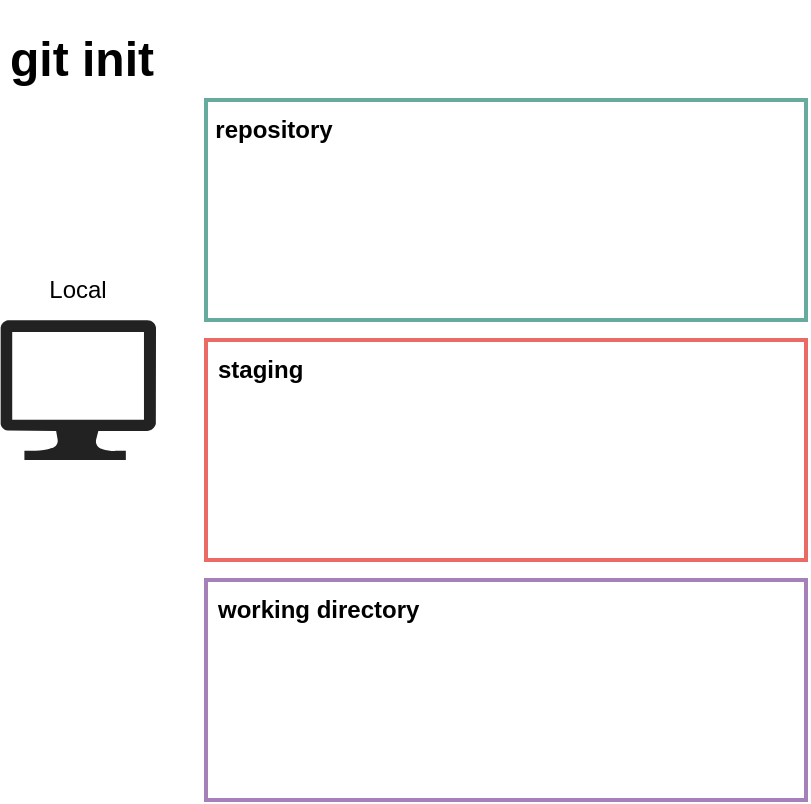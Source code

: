 <mxfile version="21.1.2" type="device" pages="7">
  <diagram name="git-init" id="-YxyPpJIQUArzZvzlgh2">
    <mxGraphModel dx="953" dy="674" grid="1" gridSize="10" guides="1" tooltips="1" connect="1" arrows="1" fold="1" page="1" pageScale="1" pageWidth="827" pageHeight="1169" math="0" shadow="0">
      <root>
        <mxCell id="0" />
        <mxCell id="1" parent="0" />
        <mxCell id="ZlquYvv8OyFAxpBDzK-X-1" value="&lt;h1&gt;git init&lt;/h1&gt;&lt;p&gt;&lt;br&gt;&lt;/p&gt;" style="text;html=1;strokeColor=none;fillColor=none;spacing=5;spacingTop=-20;whiteSpace=wrap;overflow=hidden;rounded=0;" parent="1" vertex="1">
          <mxGeometry x="87.22" y="210" width="190" height="70" as="geometry" />
        </mxCell>
        <mxCell id="yZu9iDbFmFyv74gO4Je9-7" value="" style="rounded=0;whiteSpace=wrap;html=1;strokeWidth=2;strokeColor=#67AB9F;" parent="1" vertex="1">
          <mxGeometry x="190" y="250" width="300" height="110" as="geometry" />
        </mxCell>
        <mxCell id="yZu9iDbFmFyv74gO4Je9-2" value="" style="sketch=0;aspect=fixed;pointerEvents=1;shadow=0;dashed=0;html=1;strokeColor=none;labelPosition=center;verticalLabelPosition=bottom;verticalAlign=top;align=center;fillColor=#222222;shape=mxgraph.azure.computer" parent="1" vertex="1">
          <mxGeometry x="87.22" y="360" width="77.78" height="70" as="geometry" />
        </mxCell>
        <mxCell id="yZu9iDbFmFyv74gO4Je9-3" value="Local" style="text;html=1;strokeColor=none;fillColor=none;align=center;verticalAlign=middle;whiteSpace=wrap;rounded=0;" parent="1" vertex="1">
          <mxGeometry x="96.11" y="330" width="60" height="30" as="geometry" />
        </mxCell>
        <mxCell id="yZu9iDbFmFyv74gO4Je9-8" value="repository" style="text;html=1;strokeColor=none;fillColor=none;align=center;verticalAlign=middle;whiteSpace=wrap;rounded=0;fontStyle=1" parent="1" vertex="1">
          <mxGeometry x="194" y="250" width="60" height="30" as="geometry" />
        </mxCell>
        <mxCell id="cRdxDxRjVK9_Y9O7wucG-1" value="" style="rounded=0;whiteSpace=wrap;html=1;strokeWidth=2;strokeColor=#EA6B66;" parent="1" vertex="1">
          <mxGeometry x="190" y="370" width="300" height="110" as="geometry" />
        </mxCell>
        <mxCell id="cRdxDxRjVK9_Y9O7wucG-2" value="staging" style="text;html=1;strokeColor=none;fillColor=none;align=left;verticalAlign=middle;whiteSpace=wrap;rounded=0;fontStyle=1" parent="1" vertex="1">
          <mxGeometry x="194" y="370" width="60" height="30" as="geometry" />
        </mxCell>
        <mxCell id="cRdxDxRjVK9_Y9O7wucG-3" value="" style="rounded=0;whiteSpace=wrap;html=1;strokeWidth=2;strokeColor=#A680B8;" parent="1" vertex="1">
          <mxGeometry x="190" y="490" width="300" height="110" as="geometry" />
        </mxCell>
        <mxCell id="cRdxDxRjVK9_Y9O7wucG-4" value="working directory" style="text;html=1;strokeColor=none;fillColor=none;align=left;verticalAlign=middle;whiteSpace=wrap;rounded=0;fontStyle=1" parent="1" vertex="1">
          <mxGeometry x="194" y="490" width="116" height="30" as="geometry" />
        </mxCell>
      </root>
    </mxGraphModel>
  </diagram>
  <diagram name="git-file" id="vsoEqmSqKzCADp6hCpRs">
    <mxGraphModel dx="953" dy="674" grid="1" gridSize="10" guides="1" tooltips="1" connect="1" arrows="1" fold="1" page="1" pageScale="1" pageWidth="827" pageHeight="1169" math="0" shadow="0">
      <root>
        <mxCell id="FIYHvJH0AeBGkTyXwpkK-0" />
        <mxCell id="FIYHvJH0AeBGkTyXwpkK-1" parent="FIYHvJH0AeBGkTyXwpkK-0" />
        <mxCell id="6olMR2F98lCyMHbFJEq0-2" value="&lt;h1&gt;Edit README.md&lt;/h1&gt;&lt;p&gt;&lt;br&gt;&lt;/p&gt;" style="text;html=1;strokeColor=none;fillColor=none;spacing=5;spacingTop=-20;whiteSpace=wrap;overflow=hidden;rounded=0;" parent="FIYHvJH0AeBGkTyXwpkK-1" vertex="1">
          <mxGeometry x="260" y="300" width="270" height="70" as="geometry" />
        </mxCell>
        <mxCell id="Saw3qlOga7E181A_jt4V-0" value="" style="rounded=0;whiteSpace=wrap;html=1;strokeWidth=2;strokeColor=#67AB9F;" parent="FIYHvJH0AeBGkTyXwpkK-1" vertex="1">
          <mxGeometry x="362.78" y="350" width="300" height="110" as="geometry" />
        </mxCell>
        <mxCell id="Saw3qlOga7E181A_jt4V-1" value="" style="sketch=0;aspect=fixed;pointerEvents=1;shadow=0;dashed=0;html=1;strokeColor=none;labelPosition=center;verticalLabelPosition=bottom;verticalAlign=top;align=center;fillColor=#222222;shape=mxgraph.azure.computer" parent="FIYHvJH0AeBGkTyXwpkK-1" vertex="1">
          <mxGeometry x="260" y="460" width="77.78" height="70" as="geometry" />
        </mxCell>
        <mxCell id="Saw3qlOga7E181A_jt4V-2" value="Local" style="text;html=1;strokeColor=none;fillColor=none;align=center;verticalAlign=middle;whiteSpace=wrap;rounded=0;" parent="FIYHvJH0AeBGkTyXwpkK-1" vertex="1">
          <mxGeometry x="268.89" y="430" width="60" height="30" as="geometry" />
        </mxCell>
        <mxCell id="Saw3qlOga7E181A_jt4V-3" value="repository" style="text;html=1;strokeColor=none;fillColor=none;align=center;verticalAlign=middle;whiteSpace=wrap;rounded=0;fontStyle=1" parent="FIYHvJH0AeBGkTyXwpkK-1" vertex="1">
          <mxGeometry x="366.78" y="350" width="60" height="30" as="geometry" />
        </mxCell>
        <mxCell id="Saw3qlOga7E181A_jt4V-4" value="" style="rounded=0;whiteSpace=wrap;html=1;strokeWidth=2;strokeColor=#EA6B66;" parent="FIYHvJH0AeBGkTyXwpkK-1" vertex="1">
          <mxGeometry x="362.78" y="470" width="300" height="110" as="geometry" />
        </mxCell>
        <mxCell id="Saw3qlOga7E181A_jt4V-5" value="staging" style="text;html=1;strokeColor=none;fillColor=none;align=left;verticalAlign=middle;whiteSpace=wrap;rounded=0;fontStyle=1" parent="FIYHvJH0AeBGkTyXwpkK-1" vertex="1">
          <mxGeometry x="366.78" y="470" width="60" height="30" as="geometry" />
        </mxCell>
        <mxCell id="Saw3qlOga7E181A_jt4V-6" value="" style="rounded=0;whiteSpace=wrap;html=1;strokeWidth=2;strokeColor=#A680B8;" parent="FIYHvJH0AeBGkTyXwpkK-1" vertex="1">
          <mxGeometry x="362.78" y="590" width="300" height="110" as="geometry" />
        </mxCell>
        <mxCell id="Saw3qlOga7E181A_jt4V-7" value="working directory" style="text;html=1;strokeColor=none;fillColor=none;align=left;verticalAlign=middle;whiteSpace=wrap;rounded=0;fontStyle=1" parent="FIYHvJH0AeBGkTyXwpkK-1" vertex="1">
          <mxGeometry x="366.78" y="590" width="113.22" height="30" as="geometry" />
        </mxCell>
        <mxCell id="6olMR2F98lCyMHbFJEq0-0" value="" style="whiteSpace=wrap;html=1;shape=mxgraph.basic.document" parent="FIYHvJH0AeBGkTyXwpkK-1" vertex="1">
          <mxGeometry x="394" y="630" width="40" height="40" as="geometry" />
        </mxCell>
        <mxCell id="6olMR2F98lCyMHbFJEq0-1" value="README.md" style="text;html=1;align=center;verticalAlign=middle;resizable=0;points=[];autosize=1;strokeColor=none;fillColor=none;" parent="FIYHvJH0AeBGkTyXwpkK-1" vertex="1">
          <mxGeometry x="369" y="670" width="90" height="30" as="geometry" />
        </mxCell>
      </root>
    </mxGraphModel>
  </diagram>
  <diagram name="git-add" id="ITcef8kENN064lZRTPvi">
    <mxGraphModel dx="953" dy="674" grid="1" gridSize="10" guides="1" tooltips="1" connect="1" arrows="1" fold="1" page="1" pageScale="1" pageWidth="827" pageHeight="1169" math="0" shadow="0">
      <root>
        <mxCell id="UZeBuf4rFTnawCBUfYBG-0" />
        <mxCell id="UZeBuf4rFTnawCBUfYBG-1" parent="UZeBuf4rFTnawCBUfYBG-0" />
        <mxCell id="QjUlexEIWqS3jKyvGFIQ-0" value="" style="rounded=0;whiteSpace=wrap;html=1;strokeWidth=2;strokeColor=#67AB9F;" parent="UZeBuf4rFTnawCBUfYBG-1" vertex="1">
          <mxGeometry x="190" y="250" width="300" height="110" as="geometry" />
        </mxCell>
        <mxCell id="QjUlexEIWqS3jKyvGFIQ-1" value="" style="sketch=0;aspect=fixed;pointerEvents=1;shadow=0;dashed=0;html=1;strokeColor=none;labelPosition=center;verticalLabelPosition=bottom;verticalAlign=top;align=center;fillColor=#222222;shape=mxgraph.azure.computer" parent="UZeBuf4rFTnawCBUfYBG-1" vertex="1">
          <mxGeometry x="87.22" y="360" width="77.78" height="70" as="geometry" />
        </mxCell>
        <mxCell id="QjUlexEIWqS3jKyvGFIQ-2" value="Local" style="text;html=1;strokeColor=none;fillColor=none;align=center;verticalAlign=middle;whiteSpace=wrap;rounded=0;" parent="UZeBuf4rFTnawCBUfYBG-1" vertex="1">
          <mxGeometry x="96.11" y="330" width="60" height="30" as="geometry" />
        </mxCell>
        <mxCell id="QjUlexEIWqS3jKyvGFIQ-3" value="repository" style="text;html=1;strokeColor=none;fillColor=none;align=center;verticalAlign=middle;whiteSpace=wrap;rounded=0;fontStyle=1" parent="UZeBuf4rFTnawCBUfYBG-1" vertex="1">
          <mxGeometry x="194" y="250" width="60" height="30" as="geometry" />
        </mxCell>
        <mxCell id="QjUlexEIWqS3jKyvGFIQ-4" value="" style="rounded=0;whiteSpace=wrap;html=1;strokeWidth=2;strokeColor=#EA6B66;" parent="UZeBuf4rFTnawCBUfYBG-1" vertex="1">
          <mxGeometry x="190" y="370" width="300" height="110" as="geometry" />
        </mxCell>
        <mxCell id="QjUlexEIWqS3jKyvGFIQ-5" value="staging" style="text;html=1;strokeColor=none;fillColor=none;align=left;verticalAlign=middle;whiteSpace=wrap;rounded=0;fontStyle=1" parent="UZeBuf4rFTnawCBUfYBG-1" vertex="1">
          <mxGeometry x="194" y="370" width="60" height="30" as="geometry" />
        </mxCell>
        <mxCell id="QjUlexEIWqS3jKyvGFIQ-6" value="" style="rounded=0;whiteSpace=wrap;html=1;strokeWidth=2;strokeColor=#A680B8;" parent="UZeBuf4rFTnawCBUfYBG-1" vertex="1">
          <mxGeometry x="190" y="490" width="300" height="110" as="geometry" />
        </mxCell>
        <mxCell id="QjUlexEIWqS3jKyvGFIQ-7" value="working directory" style="text;html=1;strokeColor=none;fillColor=none;align=left;verticalAlign=middle;whiteSpace=wrap;rounded=0;fontStyle=1" parent="UZeBuf4rFTnawCBUfYBG-1" vertex="1">
          <mxGeometry x="194" y="490" width="116" height="30" as="geometry" />
        </mxCell>
        <mxCell id="QjUlexEIWqS3jKyvGFIQ-8" value="" style="whiteSpace=wrap;html=1;shape=mxgraph.basic.document" parent="UZeBuf4rFTnawCBUfYBG-1" vertex="1">
          <mxGeometry x="215" y="410" width="40" height="40" as="geometry" />
        </mxCell>
        <mxCell id="QjUlexEIWqS3jKyvGFIQ-9" value="README.md" style="text;html=1;align=center;verticalAlign=middle;resizable=0;points=[];autosize=1;strokeColor=none;fillColor=none;" parent="UZeBuf4rFTnawCBUfYBG-1" vertex="1">
          <mxGeometry x="190" y="450" width="90" height="30" as="geometry" />
        </mxCell>
        <mxCell id="dAOEFKQYgUzx5aFdq-kA-0" value="&lt;h1&gt;git add README.md&lt;/h1&gt;" style="text;html=1;strokeColor=none;fillColor=none;spacing=5;spacingTop=-20;whiteSpace=wrap;overflow=hidden;rounded=0;" parent="UZeBuf4rFTnawCBUfYBG-1" vertex="1">
          <mxGeometry x="80" y="190" width="270" height="70" as="geometry" />
        </mxCell>
      </root>
    </mxGraphModel>
  </diagram>
  <diagram name="git-commit" id="_FfShILvcAFEhgcJJ4aj">
    <mxGraphModel dx="953" dy="674" grid="1" gridSize="10" guides="1" tooltips="1" connect="1" arrows="1" fold="1" page="1" pageScale="1" pageWidth="827" pageHeight="1169" math="0" shadow="0">
      <root>
        <mxCell id="XSUbhdxcEVcOYjpkGr-C-0" />
        <mxCell id="XSUbhdxcEVcOYjpkGr-C-1" parent="XSUbhdxcEVcOYjpkGr-C-0" />
        <mxCell id="XSUbhdxcEVcOYjpkGr-C-2" value="" style="rounded=0;whiteSpace=wrap;html=1;strokeWidth=2;strokeColor=#67AB9F;" parent="XSUbhdxcEVcOYjpkGr-C-1" vertex="1">
          <mxGeometry x="190" y="250" width="300" height="110" as="geometry" />
        </mxCell>
        <mxCell id="XSUbhdxcEVcOYjpkGr-C-3" value="" style="sketch=0;aspect=fixed;pointerEvents=1;shadow=0;dashed=0;html=1;strokeColor=none;labelPosition=center;verticalLabelPosition=bottom;verticalAlign=top;align=center;fillColor=#222222;shape=mxgraph.azure.computer" parent="XSUbhdxcEVcOYjpkGr-C-1" vertex="1">
          <mxGeometry x="87.22" y="360" width="77.78" height="70" as="geometry" />
        </mxCell>
        <mxCell id="XSUbhdxcEVcOYjpkGr-C-4" value="Local" style="text;html=1;strokeColor=none;fillColor=none;align=center;verticalAlign=middle;whiteSpace=wrap;rounded=0;" parent="XSUbhdxcEVcOYjpkGr-C-1" vertex="1">
          <mxGeometry x="96.11" y="330" width="60" height="30" as="geometry" />
        </mxCell>
        <mxCell id="XSUbhdxcEVcOYjpkGr-C-5" value="repository" style="text;html=1;strokeColor=none;fillColor=none;align=center;verticalAlign=middle;whiteSpace=wrap;rounded=0;fontStyle=1" parent="XSUbhdxcEVcOYjpkGr-C-1" vertex="1">
          <mxGeometry x="194" y="250" width="60" height="30" as="geometry" />
        </mxCell>
        <mxCell id="XSUbhdxcEVcOYjpkGr-C-6" value="" style="rounded=0;whiteSpace=wrap;html=1;strokeWidth=2;strokeColor=#EA6B66;" parent="XSUbhdxcEVcOYjpkGr-C-1" vertex="1">
          <mxGeometry x="190" y="370" width="300" height="110" as="geometry" />
        </mxCell>
        <mxCell id="XSUbhdxcEVcOYjpkGr-C-7" value="staging" style="text;html=1;strokeColor=none;fillColor=none;align=left;verticalAlign=middle;whiteSpace=wrap;rounded=0;fontStyle=1" parent="XSUbhdxcEVcOYjpkGr-C-1" vertex="1">
          <mxGeometry x="194" y="370" width="60" height="30" as="geometry" />
        </mxCell>
        <mxCell id="XSUbhdxcEVcOYjpkGr-C-8" value="" style="rounded=0;whiteSpace=wrap;html=1;strokeWidth=2;strokeColor=#A680B8;" parent="XSUbhdxcEVcOYjpkGr-C-1" vertex="1">
          <mxGeometry x="190" y="490" width="300" height="110" as="geometry" />
        </mxCell>
        <mxCell id="XSUbhdxcEVcOYjpkGr-C-9" value="working directory" style="text;html=1;strokeColor=none;fillColor=none;align=left;verticalAlign=middle;whiteSpace=wrap;rounded=0;fontStyle=1" parent="XSUbhdxcEVcOYjpkGr-C-1" vertex="1">
          <mxGeometry x="194" y="490" width="116" height="30" as="geometry" />
        </mxCell>
        <mxCell id="XSUbhdxcEVcOYjpkGr-C-10" value="" style="whiteSpace=wrap;html=1;shape=mxgraph.basic.document" parent="XSUbhdxcEVcOYjpkGr-C-1" vertex="1">
          <mxGeometry x="215" y="290" width="40" height="40" as="geometry" />
        </mxCell>
        <mxCell id="XSUbhdxcEVcOYjpkGr-C-11" value="README.md" style="text;html=1;align=center;verticalAlign=middle;resizable=0;points=[];autosize=1;strokeColor=none;fillColor=none;" parent="XSUbhdxcEVcOYjpkGr-C-1" vertex="1">
          <mxGeometry x="190" y="330" width="90" height="30" as="geometry" />
        </mxCell>
        <mxCell id="XSUbhdxcEVcOYjpkGr-C-12" value="&lt;h1&gt;git commit -m &quot;message&quot;&lt;/h1&gt;" style="text;html=1;strokeColor=none;fillColor=none;spacing=5;spacingTop=-20;whiteSpace=wrap;overflow=hidden;rounded=0;" parent="XSUbhdxcEVcOYjpkGr-C-1" vertex="1">
          <mxGeometry x="80" y="190" width="350" height="70" as="geometry" />
        </mxCell>
      </root>
    </mxGraphModel>
  </diagram>
  <diagram id="oav_KaQNIgASNn9GYi1O" name="create-github">
    <mxGraphModel dx="953" dy="674" grid="1" gridSize="10" guides="1" tooltips="1" connect="1" arrows="1" fold="1" page="1" pageScale="1" pageWidth="827" pageHeight="1169" math="0" shadow="0">
      <root>
        <mxCell id="0" />
        <mxCell id="1" parent="0" />
        <mxCell id="a9VAbbiZVvmUka3tZX2u-1" value="" style="rounded=0;whiteSpace=wrap;html=1;strokeWidth=2;strokeColor=#67AB9F;" parent="1" vertex="1">
          <mxGeometry x="190" y="250" width="300" height="110" as="geometry" />
        </mxCell>
        <mxCell id="a9VAbbiZVvmUka3tZX2u-2" value="" style="sketch=0;aspect=fixed;pointerEvents=1;shadow=0;dashed=0;html=1;strokeColor=none;labelPosition=center;verticalLabelPosition=bottom;verticalAlign=top;align=center;fillColor=#222222;shape=mxgraph.azure.computer" parent="1" vertex="1">
          <mxGeometry x="87.22" y="360" width="77.78" height="70" as="geometry" />
        </mxCell>
        <mxCell id="a9VAbbiZVvmUka3tZX2u-3" value="Local" style="text;html=1;strokeColor=none;fillColor=none;align=center;verticalAlign=middle;whiteSpace=wrap;rounded=0;" parent="1" vertex="1">
          <mxGeometry x="96.11" y="330" width="60" height="30" as="geometry" />
        </mxCell>
        <mxCell id="a9VAbbiZVvmUka3tZX2u-4" value="repository" style="text;html=1;strokeColor=none;fillColor=none;align=center;verticalAlign=middle;whiteSpace=wrap;rounded=0;fontStyle=1" parent="1" vertex="1">
          <mxGeometry x="194" y="250" width="60" height="30" as="geometry" />
        </mxCell>
        <mxCell id="a9VAbbiZVvmUka3tZX2u-5" value="" style="rounded=0;whiteSpace=wrap;html=1;strokeWidth=2;strokeColor=#EA6B66;" parent="1" vertex="1">
          <mxGeometry x="190" y="370" width="300" height="110" as="geometry" />
        </mxCell>
        <mxCell id="a9VAbbiZVvmUka3tZX2u-6" value="staging" style="text;html=1;strokeColor=none;fillColor=none;align=left;verticalAlign=middle;whiteSpace=wrap;rounded=0;fontStyle=1" parent="1" vertex="1">
          <mxGeometry x="194" y="370" width="60" height="30" as="geometry" />
        </mxCell>
        <mxCell id="a9VAbbiZVvmUka3tZX2u-7" value="" style="rounded=0;whiteSpace=wrap;html=1;strokeWidth=2;strokeColor=#A680B8;" parent="1" vertex="1">
          <mxGeometry x="190" y="490" width="300" height="110" as="geometry" />
        </mxCell>
        <mxCell id="a9VAbbiZVvmUka3tZX2u-8" value="working directory" style="text;html=1;strokeColor=none;fillColor=none;align=left;verticalAlign=middle;whiteSpace=wrap;rounded=0;fontStyle=1" parent="1" vertex="1">
          <mxGeometry x="194" y="490" width="116" height="30" as="geometry" />
        </mxCell>
        <mxCell id="a9VAbbiZVvmUka3tZX2u-11" value="&lt;h1&gt;Create repository on GitHub.com&lt;/h1&gt;" style="text;html=1;strokeColor=none;fillColor=none;spacing=5;spacingTop=-20;whiteSpace=wrap;overflow=hidden;rounded=0;" parent="1" vertex="1">
          <mxGeometry x="80" y="190" width="430" height="70" as="geometry" />
        </mxCell>
        <mxCell id="a9VAbbiZVvmUka3tZX2u-12" value="" style="verticalLabelPosition=bottom;html=1;verticalAlign=top;align=center;strokeColor=none;fillColor=#333333;shape=mxgraph.azure.github_code;pointerEvents=1;" parent="1" vertex="1">
          <mxGeometry x="610" y="180" width="50" height="50" as="geometry" />
        </mxCell>
        <mxCell id="a9VAbbiZVvmUka3tZX2u-13" value="GitHub" style="text;html=1;strokeColor=none;fillColor=none;align=center;verticalAlign=middle;whiteSpace=wrap;rounded=0;" parent="1" vertex="1">
          <mxGeometry x="604" y="150" width="60" height="30" as="geometry" />
        </mxCell>
        <mxCell id="a9VAbbiZVvmUka3tZX2u-26" value="" style="rounded=0;whiteSpace=wrap;html=1;strokeWidth=2;strokeColor=#67AB9F;" parent="1" vertex="1">
          <mxGeometry x="610" y="240" width="300" height="130" as="geometry" />
        </mxCell>
        <mxCell id="a9VAbbiZVvmUka3tZX2u-27" value="repository" style="text;html=1;strokeColor=none;fillColor=none;align=center;verticalAlign=middle;whiteSpace=wrap;rounded=0;fontStyle=1" parent="1" vertex="1">
          <mxGeometry x="614" y="240" width="60" height="30" as="geometry" />
        </mxCell>
        <mxCell id="hScLiqYNuRBypge_krDD-1" value="" style="whiteSpace=wrap;html=1;shape=mxgraph.basic.document" parent="1" vertex="1">
          <mxGeometry x="215" y="290" width="40" height="40" as="geometry" />
        </mxCell>
        <mxCell id="hScLiqYNuRBypge_krDD-2" value="README.md" style="text;html=1;align=center;verticalAlign=middle;resizable=0;points=[];autosize=1;strokeColor=none;fillColor=none;" parent="1" vertex="1">
          <mxGeometry x="190" y="330" width="90" height="30" as="geometry" />
        </mxCell>
      </root>
    </mxGraphModel>
  </diagram>
  <diagram name="github-remote-add" id="JijEMHi6HCqEIebqfVGM">
    <mxGraphModel dx="953" dy="674" grid="1" gridSize="10" guides="1" tooltips="1" connect="1" arrows="1" fold="1" page="1" pageScale="1" pageWidth="827" pageHeight="1169" math="0" shadow="0">
      <root>
        <mxCell id="IJfOhzG1JKlrrVF2jmxx-0" />
        <mxCell id="IJfOhzG1JKlrrVF2jmxx-1" parent="IJfOhzG1JKlrrVF2jmxx-0" />
        <mxCell id="IJfOhzG1JKlrrVF2jmxx-2" value="" style="rounded=0;whiteSpace=wrap;html=1;strokeWidth=2;strokeColor=#67AB9F;" parent="IJfOhzG1JKlrrVF2jmxx-1" vertex="1">
          <mxGeometry x="190" y="250" width="300" height="110" as="geometry" />
        </mxCell>
        <mxCell id="IJfOhzG1JKlrrVF2jmxx-3" value="" style="sketch=0;aspect=fixed;pointerEvents=1;shadow=0;dashed=0;html=1;strokeColor=none;labelPosition=center;verticalLabelPosition=bottom;verticalAlign=top;align=center;fillColor=#222222;shape=mxgraph.azure.computer" parent="IJfOhzG1JKlrrVF2jmxx-1" vertex="1">
          <mxGeometry x="87.22" y="360" width="77.78" height="70" as="geometry" />
        </mxCell>
        <mxCell id="IJfOhzG1JKlrrVF2jmxx-4" value="Local" style="text;html=1;strokeColor=none;fillColor=none;align=center;verticalAlign=middle;whiteSpace=wrap;rounded=0;" parent="IJfOhzG1JKlrrVF2jmxx-1" vertex="1">
          <mxGeometry x="96.11" y="330" width="60" height="30" as="geometry" />
        </mxCell>
        <mxCell id="IJfOhzG1JKlrrVF2jmxx-5" value="repository" style="text;html=1;strokeColor=none;fillColor=none;align=center;verticalAlign=middle;whiteSpace=wrap;rounded=0;fontStyle=1" parent="IJfOhzG1JKlrrVF2jmxx-1" vertex="1">
          <mxGeometry x="194" y="250" width="60" height="30" as="geometry" />
        </mxCell>
        <mxCell id="IJfOhzG1JKlrrVF2jmxx-6" value="" style="rounded=0;whiteSpace=wrap;html=1;strokeWidth=2;strokeColor=#EA6B66;" parent="IJfOhzG1JKlrrVF2jmxx-1" vertex="1">
          <mxGeometry x="190" y="370" width="300" height="110" as="geometry" />
        </mxCell>
        <mxCell id="IJfOhzG1JKlrrVF2jmxx-7" value="staging" style="text;html=1;strokeColor=none;fillColor=none;align=left;verticalAlign=middle;whiteSpace=wrap;rounded=0;fontStyle=1" parent="IJfOhzG1JKlrrVF2jmxx-1" vertex="1">
          <mxGeometry x="194" y="370" width="60" height="30" as="geometry" />
        </mxCell>
        <mxCell id="IJfOhzG1JKlrrVF2jmxx-8" value="" style="rounded=0;whiteSpace=wrap;html=1;strokeWidth=2;strokeColor=#A680B8;" parent="IJfOhzG1JKlrrVF2jmxx-1" vertex="1">
          <mxGeometry x="190" y="490" width="300" height="110" as="geometry" />
        </mxCell>
        <mxCell id="IJfOhzG1JKlrrVF2jmxx-9" value="working directory" style="text;html=1;strokeColor=none;fillColor=none;align=left;verticalAlign=middle;whiteSpace=wrap;rounded=0;fontStyle=1" parent="IJfOhzG1JKlrrVF2jmxx-1" vertex="1">
          <mxGeometry x="194" y="490" width="116" height="30" as="geometry" />
        </mxCell>
        <mxCell id="IJfOhzG1JKlrrVF2jmxx-10" value="&lt;h1&gt;git remote add origin https://~~&lt;/h1&gt;" style="text;html=1;strokeColor=none;fillColor=none;spacing=5;spacingTop=-20;whiteSpace=wrap;overflow=hidden;rounded=0;" parent="IJfOhzG1JKlrrVF2jmxx-1" vertex="1">
          <mxGeometry x="80" y="190" width="430" height="70" as="geometry" />
        </mxCell>
        <mxCell id="IJfOhzG1JKlrrVF2jmxx-11" value="" style="verticalLabelPosition=bottom;html=1;verticalAlign=top;align=center;strokeColor=none;fillColor=#333333;shape=mxgraph.azure.github_code;pointerEvents=1;" parent="IJfOhzG1JKlrrVF2jmxx-1" vertex="1">
          <mxGeometry x="610" y="185" width="50" height="50" as="geometry" />
        </mxCell>
        <mxCell id="IJfOhzG1JKlrrVF2jmxx-12" value="GitHub" style="text;html=1;strokeColor=none;fillColor=none;align=center;verticalAlign=middle;whiteSpace=wrap;rounded=0;" parent="IJfOhzG1JKlrrVF2jmxx-1" vertex="1">
          <mxGeometry x="604" y="155" width="60" height="30" as="geometry" />
        </mxCell>
        <mxCell id="IJfOhzG1JKlrrVF2jmxx-13" value="" style="rounded=0;whiteSpace=wrap;html=1;strokeWidth=2;strokeColor=#67AB9F;" parent="IJfOhzG1JKlrrVF2jmxx-1" vertex="1">
          <mxGeometry x="610" y="245" width="300" height="130" as="geometry" />
        </mxCell>
        <mxCell id="IJfOhzG1JKlrrVF2jmxx-14" value="repository" style="text;html=1;strokeColor=none;fillColor=none;align=center;verticalAlign=middle;whiteSpace=wrap;rounded=0;fontStyle=1" parent="IJfOhzG1JKlrrVF2jmxx-1" vertex="1">
          <mxGeometry x="614" y="245" width="60" height="30" as="geometry" />
        </mxCell>
        <mxCell id="IJfOhzG1JKlrrVF2jmxx-15" value="" style="whiteSpace=wrap;html=1;shape=mxgraph.basic.document" parent="IJfOhzG1JKlrrVF2jmxx-1" vertex="1">
          <mxGeometry x="215" y="290" width="40" height="40" as="geometry" />
        </mxCell>
        <mxCell id="IJfOhzG1JKlrrVF2jmxx-16" value="README.md" style="text;html=1;align=center;verticalAlign=middle;resizable=0;points=[];autosize=1;strokeColor=none;fillColor=none;" parent="IJfOhzG1JKlrrVF2jmxx-1" vertex="1">
          <mxGeometry x="190" y="330" width="90" height="30" as="geometry" />
        </mxCell>
        <mxCell id="IJfOhzG1JKlrrVF2jmxx-19" value="Link" style="text;html=1;strokeColor=none;fillColor=none;align=center;verticalAlign=middle;whiteSpace=wrap;rounded=0;" parent="IJfOhzG1JKlrrVF2jmxx-1" vertex="1">
          <mxGeometry x="520" y="275" width="60" height="30" as="geometry" />
        </mxCell>
        <mxCell id="IJfOhzG1JKlrrVF2jmxx-20" value="" style="endArrow=diamondThin;startArrow=diamondThin;html=1;rounded=0;strokeWidth=4;startFill=1;endFill=1;" parent="IJfOhzG1JKlrrVF2jmxx-1" edge="1">
          <mxGeometry width="50" height="50" relative="1" as="geometry">
            <mxPoint x="518" y="309" as="sourcePoint" />
            <mxPoint x="583" y="309" as="targetPoint" />
          </mxGeometry>
        </mxCell>
      </root>
    </mxGraphModel>
  </diagram>
  <diagram name="git-push" id="IIjg3h3-hwVgYYz0F76M">
    <mxGraphModel dx="953" dy="674" grid="1" gridSize="10" guides="1" tooltips="1" connect="1" arrows="1" fold="1" page="1" pageScale="1" pageWidth="827" pageHeight="1169" math="0" shadow="0">
      <root>
        <mxCell id="UJIzYrHelhGBfIpLEu2i-0" />
        <mxCell id="UJIzYrHelhGBfIpLEu2i-1" parent="UJIzYrHelhGBfIpLEu2i-0" />
        <mxCell id="UJIzYrHelhGBfIpLEu2i-2" value="" style="rounded=0;whiteSpace=wrap;html=1;strokeWidth=2;strokeColor=#67AB9F;" parent="UJIzYrHelhGBfIpLEu2i-1" vertex="1">
          <mxGeometry x="190" y="250" width="300" height="110" as="geometry" />
        </mxCell>
        <mxCell id="UJIzYrHelhGBfIpLEu2i-3" value="" style="sketch=0;aspect=fixed;pointerEvents=1;shadow=0;dashed=0;html=1;strokeColor=none;labelPosition=center;verticalLabelPosition=bottom;verticalAlign=top;align=center;fillColor=#222222;shape=mxgraph.azure.computer" parent="UJIzYrHelhGBfIpLEu2i-1" vertex="1">
          <mxGeometry x="87.22" y="360" width="77.78" height="70" as="geometry" />
        </mxCell>
        <mxCell id="UJIzYrHelhGBfIpLEu2i-4" value="Local" style="text;html=1;strokeColor=none;fillColor=none;align=center;verticalAlign=middle;whiteSpace=wrap;rounded=0;" parent="UJIzYrHelhGBfIpLEu2i-1" vertex="1">
          <mxGeometry x="96.11" y="330" width="60" height="30" as="geometry" />
        </mxCell>
        <mxCell id="UJIzYrHelhGBfIpLEu2i-5" value="repository" style="text;html=1;strokeColor=none;fillColor=none;align=center;verticalAlign=middle;whiteSpace=wrap;rounded=0;fontStyle=1" parent="UJIzYrHelhGBfIpLEu2i-1" vertex="1">
          <mxGeometry x="194" y="250" width="60" height="30" as="geometry" />
        </mxCell>
        <mxCell id="UJIzYrHelhGBfIpLEu2i-6" value="" style="rounded=0;whiteSpace=wrap;html=1;strokeWidth=2;strokeColor=#EA6B66;" parent="UJIzYrHelhGBfIpLEu2i-1" vertex="1">
          <mxGeometry x="190" y="370" width="300" height="110" as="geometry" />
        </mxCell>
        <mxCell id="UJIzYrHelhGBfIpLEu2i-7" value="staging" style="text;html=1;strokeColor=none;fillColor=none;align=left;verticalAlign=middle;whiteSpace=wrap;rounded=0;fontStyle=1" parent="UJIzYrHelhGBfIpLEu2i-1" vertex="1">
          <mxGeometry x="194" y="370" width="60" height="30" as="geometry" />
        </mxCell>
        <mxCell id="UJIzYrHelhGBfIpLEu2i-8" value="" style="rounded=0;whiteSpace=wrap;html=1;strokeWidth=2;strokeColor=#A680B8;" parent="UJIzYrHelhGBfIpLEu2i-1" vertex="1">
          <mxGeometry x="190" y="490" width="300" height="110" as="geometry" />
        </mxCell>
        <mxCell id="UJIzYrHelhGBfIpLEu2i-9" value="working directory" style="text;html=1;strokeColor=none;fillColor=none;align=left;verticalAlign=middle;whiteSpace=wrap;rounded=0;fontStyle=1" parent="UJIzYrHelhGBfIpLEu2i-1" vertex="1">
          <mxGeometry x="194" y="490" width="116" height="30" as="geometry" />
        </mxCell>
        <mxCell id="UJIzYrHelhGBfIpLEu2i-10" value="&lt;h1&gt;git push origin main -u&lt;/h1&gt;" style="text;html=1;strokeColor=none;fillColor=none;spacing=5;spacingTop=-20;whiteSpace=wrap;overflow=hidden;rounded=0;" parent="UJIzYrHelhGBfIpLEu2i-1" vertex="1">
          <mxGeometry x="80" y="190" width="430" height="70" as="geometry" />
        </mxCell>
        <mxCell id="UJIzYrHelhGBfIpLEu2i-11" value="" style="verticalLabelPosition=bottom;html=1;verticalAlign=top;align=center;strokeColor=none;fillColor=#333333;shape=mxgraph.azure.github_code;pointerEvents=1;" parent="UJIzYrHelhGBfIpLEu2i-1" vertex="1">
          <mxGeometry x="610" y="185" width="50" height="50" as="geometry" />
        </mxCell>
        <mxCell id="UJIzYrHelhGBfIpLEu2i-12" value="GitHub" style="text;html=1;strokeColor=none;fillColor=none;align=center;verticalAlign=middle;whiteSpace=wrap;rounded=0;" parent="UJIzYrHelhGBfIpLEu2i-1" vertex="1">
          <mxGeometry x="604" y="155" width="60" height="30" as="geometry" />
        </mxCell>
        <mxCell id="UJIzYrHelhGBfIpLEu2i-13" value="" style="rounded=0;whiteSpace=wrap;html=1;strokeWidth=2;strokeColor=#67AB9F;" parent="UJIzYrHelhGBfIpLEu2i-1" vertex="1">
          <mxGeometry x="610" y="245" width="300" height="130" as="geometry" />
        </mxCell>
        <mxCell id="UJIzYrHelhGBfIpLEu2i-14" value="repository" style="text;html=1;strokeColor=none;fillColor=none;align=center;verticalAlign=middle;whiteSpace=wrap;rounded=0;fontStyle=1" parent="UJIzYrHelhGBfIpLEu2i-1" vertex="1">
          <mxGeometry x="614" y="245" width="60" height="30" as="geometry" />
        </mxCell>
        <mxCell id="UJIzYrHelhGBfIpLEu2i-15" value="" style="whiteSpace=wrap;html=1;shape=mxgraph.basic.document" parent="UJIzYrHelhGBfIpLEu2i-1" vertex="1">
          <mxGeometry x="215" y="290" width="40" height="40" as="geometry" />
        </mxCell>
        <mxCell id="UJIzYrHelhGBfIpLEu2i-16" value="README.md" style="text;html=1;align=center;verticalAlign=middle;resizable=0;points=[];autosize=1;strokeColor=none;fillColor=none;" parent="UJIzYrHelhGBfIpLEu2i-1" vertex="1">
          <mxGeometry x="190" y="330" width="90" height="30" as="geometry" />
        </mxCell>
        <mxCell id="9BkDVUQOalv6xpWGgyC9-0" value="" style="whiteSpace=wrap;html=1;shape=mxgraph.basic.document" parent="UJIzYrHelhGBfIpLEu2i-1" vertex="1">
          <mxGeometry x="635" y="275" width="40" height="40" as="geometry" />
        </mxCell>
        <mxCell id="9BkDVUQOalv6xpWGgyC9-1" value="README.md" style="text;html=1;align=center;verticalAlign=middle;resizable=0;points=[];autosize=1;strokeColor=none;fillColor=none;" parent="UJIzYrHelhGBfIpLEu2i-1" vertex="1">
          <mxGeometry x="610" y="315" width="90" height="30" as="geometry" />
        </mxCell>
        <mxCell id="9BkDVUQOalv6xpWGgyC9-2" value="Sync" style="text;html=1;strokeColor=none;fillColor=none;align=center;verticalAlign=middle;whiteSpace=wrap;rounded=0;" parent="UJIzYrHelhGBfIpLEu2i-1" vertex="1">
          <mxGeometry x="520" y="275" width="60" height="30" as="geometry" />
        </mxCell>
        <mxCell id="9BkDVUQOalv6xpWGgyC9-3" value="" style="endArrow=diamondThin;startArrow=diamondThin;html=1;rounded=0;strokeWidth=4;startFill=1;endFill=1;" parent="UJIzYrHelhGBfIpLEu2i-1" edge="1">
          <mxGeometry width="50" height="50" relative="1" as="geometry">
            <mxPoint x="518" y="309" as="sourcePoint" />
            <mxPoint x="583" y="309" as="targetPoint" />
          </mxGeometry>
        </mxCell>
      </root>
    </mxGraphModel>
  </diagram>
</mxfile>
